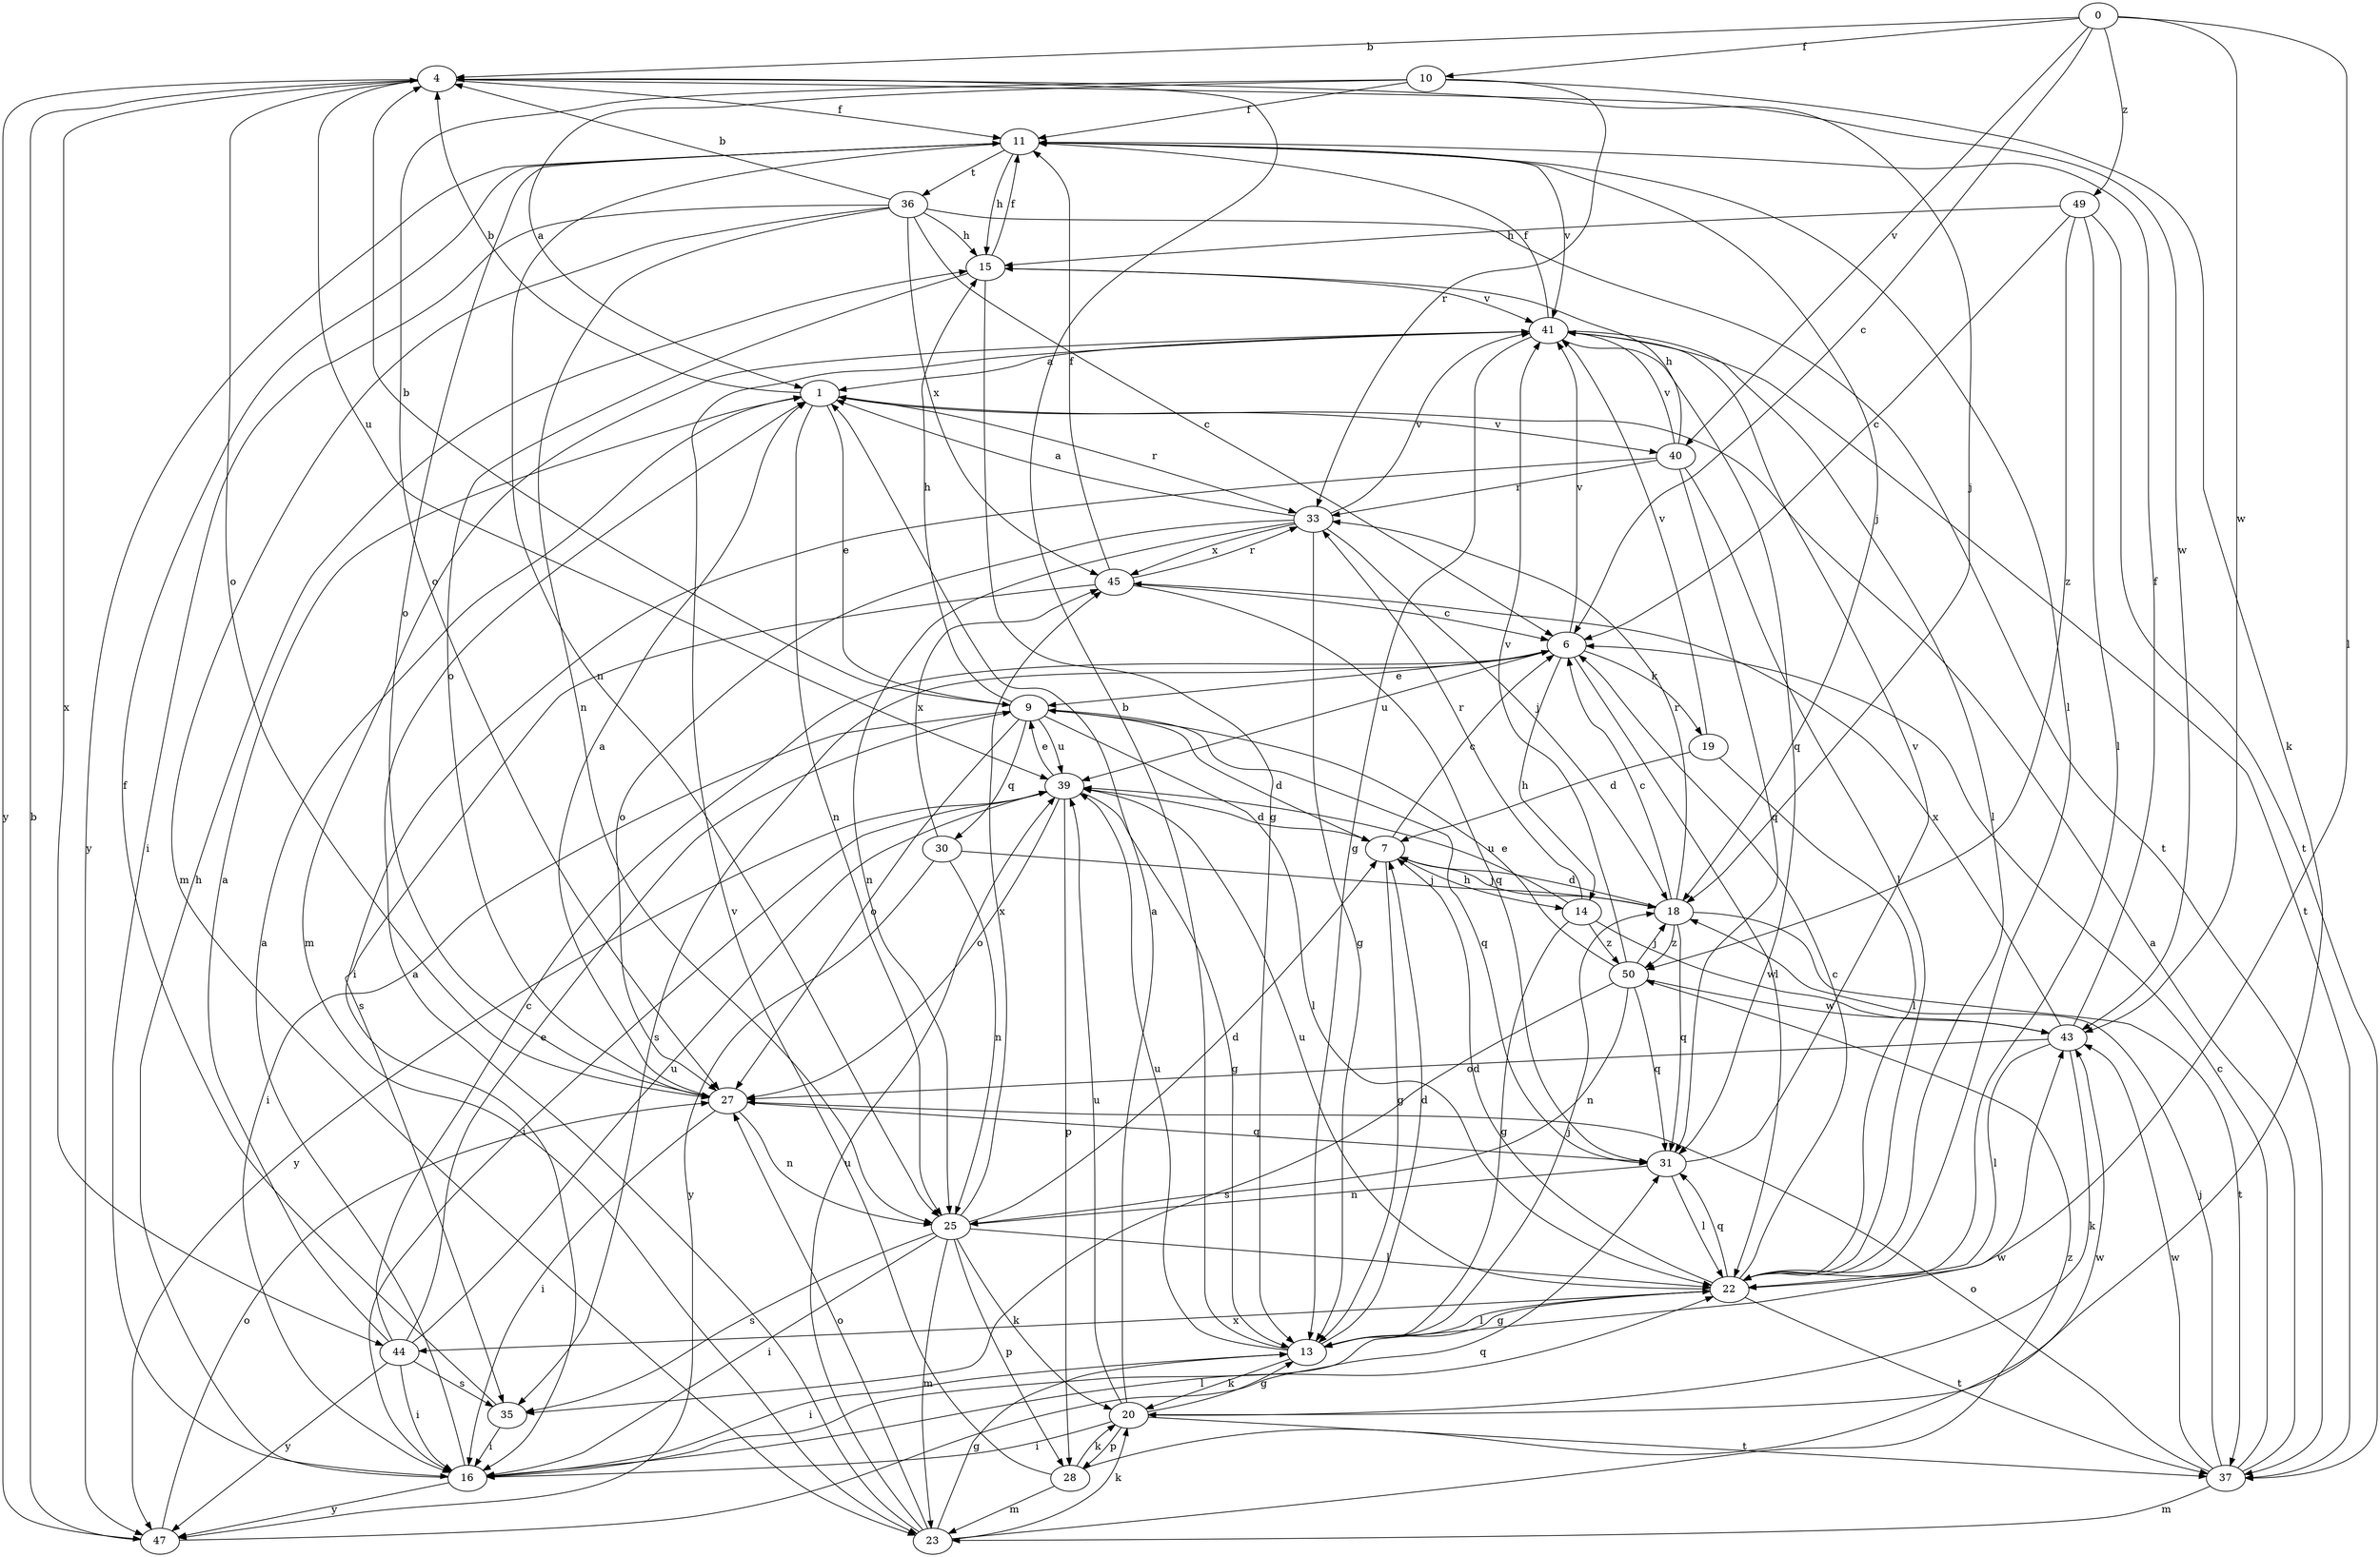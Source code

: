 strict digraph  {
0;
1;
4;
6;
7;
9;
10;
11;
13;
14;
15;
16;
18;
19;
20;
22;
23;
25;
27;
28;
30;
31;
33;
35;
36;
37;
39;
40;
41;
43;
44;
45;
47;
49;
50;
0 -> 4  [label=b];
0 -> 6  [label=c];
0 -> 10  [label=f];
0 -> 22  [label=l];
0 -> 40  [label=v];
0 -> 43  [label=w];
0 -> 49  [label=z];
1 -> 4  [label=b];
1 -> 9  [label=e];
1 -> 25  [label=n];
1 -> 33  [label=r];
1 -> 40  [label=v];
4 -> 11  [label=f];
4 -> 18  [label=j];
4 -> 27  [label=o];
4 -> 39  [label=u];
4 -> 43  [label=w];
4 -> 44  [label=x];
4 -> 47  [label=y];
6 -> 9  [label=e];
6 -> 14  [label=h];
6 -> 19  [label=k];
6 -> 22  [label=l];
6 -> 35  [label=s];
6 -> 39  [label=u];
6 -> 41  [label=v];
7 -> 6  [label=c];
7 -> 13  [label=g];
7 -> 14  [label=h];
7 -> 18  [label=j];
9 -> 4  [label=b];
9 -> 7  [label=d];
9 -> 15  [label=h];
9 -> 16  [label=i];
9 -> 22  [label=l];
9 -> 27  [label=o];
9 -> 30  [label=q];
9 -> 31  [label=q];
9 -> 39  [label=u];
10 -> 1  [label=a];
10 -> 11  [label=f];
10 -> 20  [label=k];
10 -> 27  [label=o];
10 -> 33  [label=r];
11 -> 15  [label=h];
11 -> 18  [label=j];
11 -> 22  [label=l];
11 -> 25  [label=n];
11 -> 27  [label=o];
11 -> 36  [label=t];
11 -> 41  [label=v];
11 -> 47  [label=y];
13 -> 4  [label=b];
13 -> 7  [label=d];
13 -> 16  [label=i];
13 -> 18  [label=j];
13 -> 20  [label=k];
13 -> 22  [label=l];
13 -> 39  [label=u];
14 -> 13  [label=g];
14 -> 33  [label=r];
14 -> 39  [label=u];
14 -> 43  [label=w];
14 -> 50  [label=z];
15 -> 11  [label=f];
15 -> 13  [label=g];
15 -> 27  [label=o];
15 -> 41  [label=v];
16 -> 1  [label=a];
16 -> 15  [label=h];
16 -> 22  [label=l];
16 -> 43  [label=w];
16 -> 47  [label=y];
18 -> 6  [label=c];
18 -> 7  [label=d];
18 -> 31  [label=q];
18 -> 33  [label=r];
18 -> 37  [label=t];
18 -> 50  [label=z];
19 -> 7  [label=d];
19 -> 22  [label=l];
19 -> 41  [label=v];
20 -> 1  [label=a];
20 -> 13  [label=g];
20 -> 16  [label=i];
20 -> 28  [label=p];
20 -> 37  [label=t];
20 -> 39  [label=u];
22 -> 6  [label=c];
22 -> 7  [label=d];
22 -> 13  [label=g];
22 -> 31  [label=q];
22 -> 37  [label=t];
22 -> 39  [label=u];
22 -> 44  [label=x];
23 -> 1  [label=a];
23 -> 13  [label=g];
23 -> 20  [label=k];
23 -> 27  [label=o];
23 -> 39  [label=u];
23 -> 50  [label=z];
25 -> 7  [label=d];
25 -> 16  [label=i];
25 -> 20  [label=k];
25 -> 22  [label=l];
25 -> 23  [label=m];
25 -> 28  [label=p];
25 -> 35  [label=s];
25 -> 45  [label=x];
27 -> 1  [label=a];
27 -> 16  [label=i];
27 -> 25  [label=n];
27 -> 31  [label=q];
28 -> 20  [label=k];
28 -> 23  [label=m];
28 -> 41  [label=v];
28 -> 43  [label=w];
30 -> 18  [label=j];
30 -> 25  [label=n];
30 -> 45  [label=x];
30 -> 47  [label=y];
31 -> 22  [label=l];
31 -> 25  [label=n];
31 -> 41  [label=v];
33 -> 1  [label=a];
33 -> 13  [label=g];
33 -> 18  [label=j];
33 -> 25  [label=n];
33 -> 27  [label=o];
33 -> 41  [label=v];
33 -> 45  [label=x];
35 -> 11  [label=f];
35 -> 16  [label=i];
36 -> 4  [label=b];
36 -> 6  [label=c];
36 -> 15  [label=h];
36 -> 16  [label=i];
36 -> 23  [label=m];
36 -> 25  [label=n];
36 -> 37  [label=t];
36 -> 45  [label=x];
37 -> 1  [label=a];
37 -> 6  [label=c];
37 -> 18  [label=j];
37 -> 23  [label=m];
37 -> 27  [label=o];
37 -> 43  [label=w];
39 -> 7  [label=d];
39 -> 9  [label=e];
39 -> 13  [label=g];
39 -> 16  [label=i];
39 -> 27  [label=o];
39 -> 28  [label=p];
39 -> 47  [label=y];
40 -> 15  [label=h];
40 -> 16  [label=i];
40 -> 22  [label=l];
40 -> 31  [label=q];
40 -> 33  [label=r];
40 -> 41  [label=v];
41 -> 1  [label=a];
41 -> 11  [label=f];
41 -> 13  [label=g];
41 -> 22  [label=l];
41 -> 23  [label=m];
41 -> 31  [label=q];
41 -> 37  [label=t];
43 -> 11  [label=f];
43 -> 20  [label=k];
43 -> 22  [label=l];
43 -> 27  [label=o];
43 -> 45  [label=x];
44 -> 1  [label=a];
44 -> 6  [label=c];
44 -> 9  [label=e];
44 -> 16  [label=i];
44 -> 35  [label=s];
44 -> 39  [label=u];
44 -> 47  [label=y];
45 -> 6  [label=c];
45 -> 11  [label=f];
45 -> 31  [label=q];
45 -> 33  [label=r];
45 -> 35  [label=s];
47 -> 4  [label=b];
47 -> 27  [label=o];
47 -> 31  [label=q];
49 -> 6  [label=c];
49 -> 15  [label=h];
49 -> 22  [label=l];
49 -> 37  [label=t];
49 -> 50  [label=z];
50 -> 9  [label=e];
50 -> 18  [label=j];
50 -> 25  [label=n];
50 -> 31  [label=q];
50 -> 35  [label=s];
50 -> 41  [label=v];
50 -> 43  [label=w];
}

